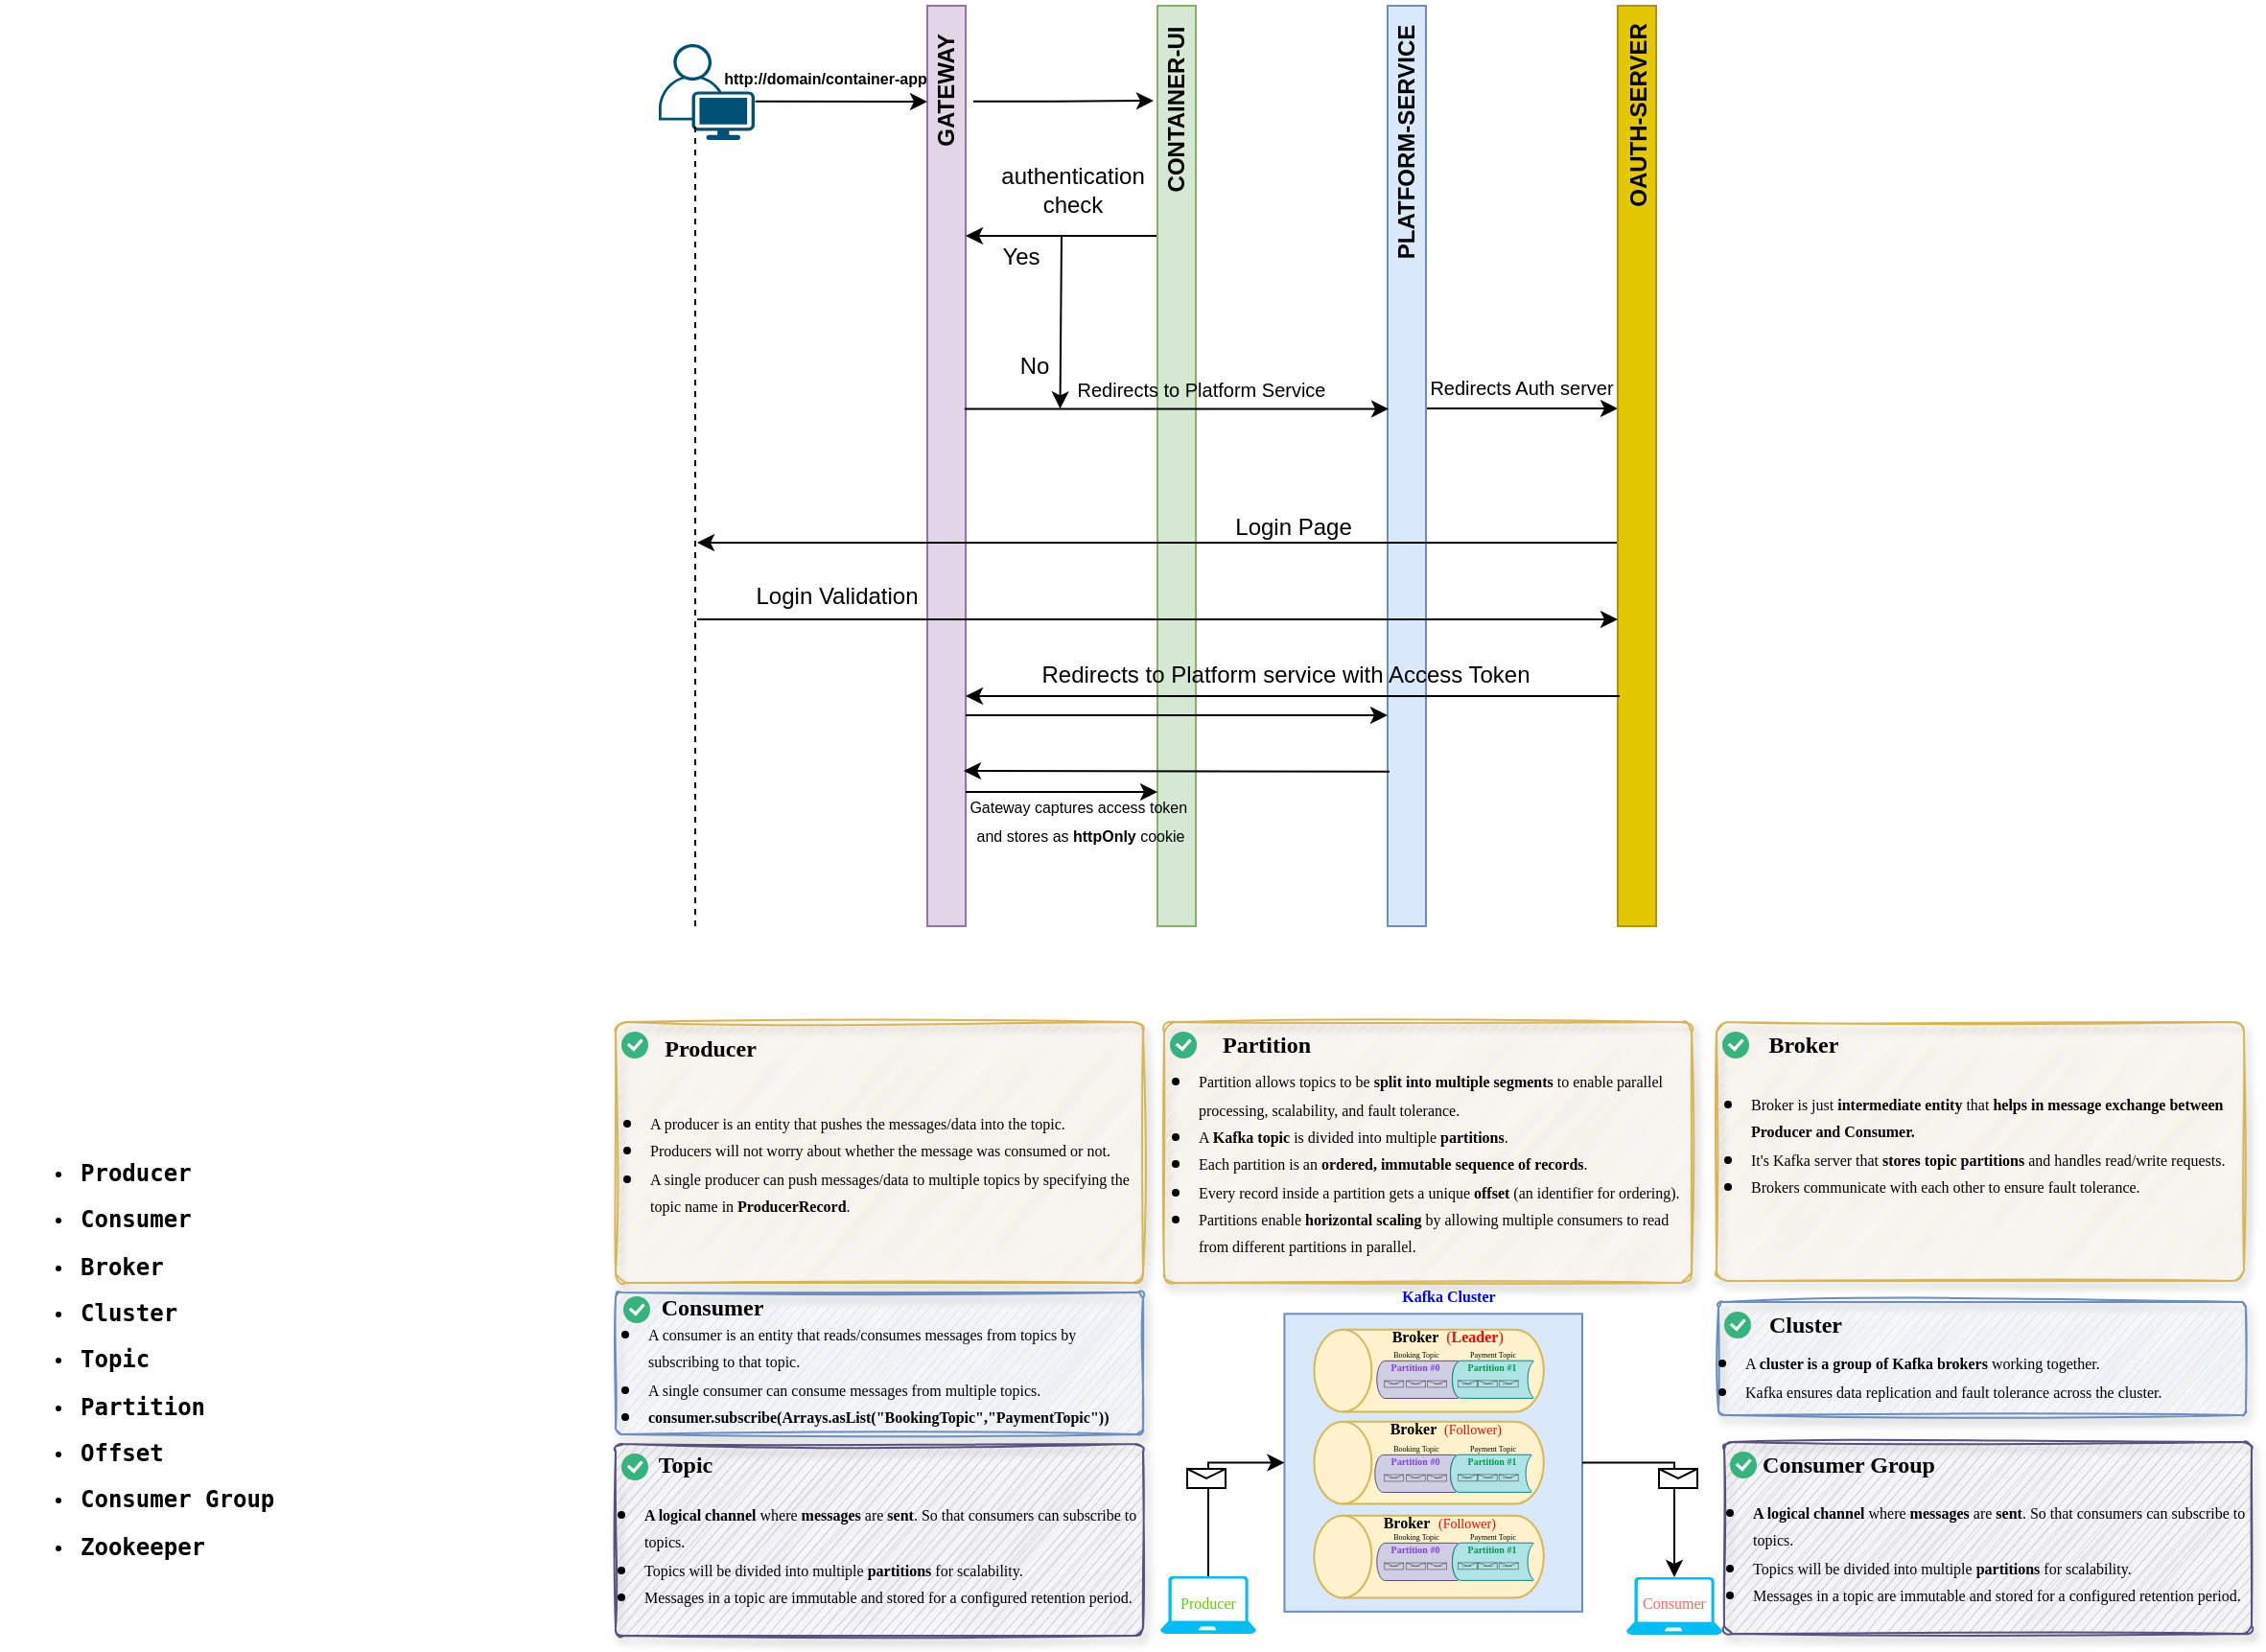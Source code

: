 <mxfile version="26.0.16">
  <diagram name="Page-1" id="dkbhbpahSpV_1VONTGZ5">
    <mxGraphModel dx="1910" dy="620" grid="1" gridSize="10" guides="1" tooltips="1" connect="1" arrows="1" fold="1" page="1" pageScale="1" pageWidth="850" pageHeight="1100" math="0" shadow="0">
      <root>
        <mxCell id="0" />
        <mxCell id="1" parent="0" />
        <mxCell id="pHoPj_1X2IQjKwYX7QEu-36" value="" style="whiteSpace=wrap;html=1;aspect=fixed;fillColor=#dae8fc;strokeColor=#6c8ebf;" vertex="1" parent="1">
          <mxGeometry x="339.71" y="752.15" width="155.29" height="155.29" as="geometry" />
        </mxCell>
        <mxCell id="pHoPj_1X2IQjKwYX7QEu-30" value="" style="shape=cylinder3;whiteSpace=wrap;html=1;boundedLbl=1;backgroundOutline=1;size=15;rotation=-90;fillColor=#fff2cc;strokeColor=#d6b656;" vertex="1" parent="1">
          <mxGeometry x="393.63" y="769.93" width="42.87" height="119.73" as="geometry" />
        </mxCell>
        <mxCell id="80rmoIpg4Wi10GQ2Rf75-2" value="" style="endArrow=classic;html=1;rounded=0;exitX=1.006;exitY=0.597;exitDx=0;exitDy=0;exitPerimeter=0;" parent="1" source="80rmoIpg4Wi10GQ2Rf75-14" edge="1">
          <mxGeometry width="50" height="50" relative="1" as="geometry">
            <mxPoint x="83.5" y="120" as="sourcePoint" />
            <mxPoint x="153.5" y="120" as="targetPoint" />
          </mxGeometry>
        </mxCell>
        <mxCell id="80rmoIpg4Wi10GQ2Rf75-7" style="edgeStyle=orthogonalEdgeStyle;rounded=0;orthogonalLoop=1;jettySize=auto;html=1;exitX=1.2;exitY=0.104;exitDx=0;exitDy=0;entryX=0.55;entryY=0.1;entryDx=0;entryDy=0;entryPerimeter=0;exitPerimeter=0;" parent="1" source="80rmoIpg4Wi10GQ2Rf75-3" target="80rmoIpg4Wi10GQ2Rf75-10" edge="1">
          <mxGeometry relative="1" as="geometry" />
        </mxCell>
        <mxCell id="80rmoIpg4Wi10GQ2Rf75-3" value="" style="rounded=0;whiteSpace=wrap;html=1;fillColor=#e1d5e7;strokeColor=#9673a6;" parent="1" vertex="1">
          <mxGeometry x="153.5" y="70" width="20" height="480" as="geometry" />
        </mxCell>
        <mxCell id="80rmoIpg4Wi10GQ2Rf75-12" style="edgeStyle=orthogonalEdgeStyle;rounded=0;orthogonalLoop=1;jettySize=auto;html=1;exitX=0;exitY=0.25;exitDx=0;exitDy=0;entryX=1;entryY=0.25;entryDx=0;entryDy=0;" parent="1" source="80rmoIpg4Wi10GQ2Rf75-5" target="80rmoIpg4Wi10GQ2Rf75-3" edge="1">
          <mxGeometry relative="1" as="geometry" />
        </mxCell>
        <mxCell id="80rmoIpg4Wi10GQ2Rf75-5" value="" style="rounded=0;whiteSpace=wrap;html=1;fillColor=#d5e8d4;strokeColor=#82b366;" parent="1" vertex="1">
          <mxGeometry x="273.5" y="70" width="20" height="480" as="geometry" />
        </mxCell>
        <mxCell id="80rmoIpg4Wi10GQ2Rf75-27" style="edgeStyle=orthogonalEdgeStyle;rounded=0;orthogonalLoop=1;jettySize=auto;html=1;" parent="1" edge="1">
          <mxGeometry relative="1" as="geometry">
            <mxPoint x="513.5" y="280" as="targetPoint" />
            <mxPoint x="413.5" y="280" as="sourcePoint" />
          </mxGeometry>
        </mxCell>
        <mxCell id="80rmoIpg4Wi10GQ2Rf75-6" value="" style="rounded=0;whiteSpace=wrap;html=1;fillColor=#dae8fc;strokeColor=#6c8ebf;" parent="1" vertex="1">
          <mxGeometry x="393.5" y="70" width="20" height="480" as="geometry" />
        </mxCell>
        <mxCell id="80rmoIpg4Wi10GQ2Rf75-9" value="&lt;b&gt;GATEWAY&lt;/b&gt;" style="text;html=1;align=center;verticalAlign=middle;resizable=0;points=[];autosize=1;strokeColor=none;fillColor=none;rotation=-90;" parent="1" vertex="1">
          <mxGeometry x="123.5" y="100" width="80" height="30" as="geometry" />
        </mxCell>
        <mxCell id="80rmoIpg4Wi10GQ2Rf75-10" value="&lt;b&gt;CONTAINER-UI&lt;/b&gt;" style="text;html=1;align=center;verticalAlign=middle;resizable=0;points=[];autosize=1;strokeColor=none;fillColor=none;rotation=-90;" parent="1" vertex="1">
          <mxGeometry x="228.5" y="110" width="110" height="30" as="geometry" />
        </mxCell>
        <mxCell id="80rmoIpg4Wi10GQ2Rf75-11" value="&lt;b&gt;PLATFORM-SERVICE&lt;/b&gt;" style="text;html=1;align=center;verticalAlign=middle;resizable=0;points=[];autosize=1;strokeColor=none;fillColor=none;rotation=-90;" parent="1" vertex="1">
          <mxGeometry x="328.5" y="127" width="150" height="30" as="geometry" />
        </mxCell>
        <mxCell id="80rmoIpg4Wi10GQ2Rf75-14" value="" style="points=[[0.35,0,0],[0.98,0.51,0],[1,0.71,0],[0.67,1,0],[0,0.795,0],[0,0.65,0]];verticalLabelPosition=bottom;sketch=0;html=1;verticalAlign=top;aspect=fixed;align=center;pointerEvents=1;shape=mxgraph.cisco19.user;fillColor=#005073;strokeColor=none;" parent="1" vertex="1">
          <mxGeometry x="13.5" y="90" width="50" height="50" as="geometry" />
        </mxCell>
        <mxCell id="80rmoIpg4Wi10GQ2Rf75-15" value="authentication&lt;div&gt;check&lt;/div&gt;" style="text;html=1;align=center;verticalAlign=middle;resizable=0;points=[];autosize=1;strokeColor=none;fillColor=none;" parent="1" vertex="1">
          <mxGeometry x="178.5" y="146" width="100" height="40" as="geometry" />
        </mxCell>
        <mxCell id="80rmoIpg4Wi10GQ2Rf75-16" value="" style="endArrow=classic;html=1;rounded=0;entryX=0.015;entryY=0.839;entryDx=0;entryDy=0;entryPerimeter=0;" parent="1" target="80rmoIpg4Wi10GQ2Rf75-25" edge="1">
          <mxGeometry width="50" height="50" relative="1" as="geometry">
            <mxPoint x="223.5" y="190" as="sourcePoint" />
            <mxPoint x="223.5" y="270" as="targetPoint" />
          </mxGeometry>
        </mxCell>
        <mxCell id="80rmoIpg4Wi10GQ2Rf75-17" value="Yes" style="text;html=1;align=center;verticalAlign=middle;resizable=0;points=[];autosize=1;strokeColor=none;fillColor=none;" parent="1" vertex="1">
          <mxGeometry x="181.5" y="186" width="40" height="30" as="geometry" />
        </mxCell>
        <mxCell id="80rmoIpg4Wi10GQ2Rf75-18" value="No" style="text;html=1;align=center;verticalAlign=middle;resizable=0;points=[];autosize=1;strokeColor=none;fillColor=none;" parent="1" vertex="1">
          <mxGeometry x="188.5" y="243" width="40" height="30" as="geometry" />
        </mxCell>
        <mxCell id="80rmoIpg4Wi10GQ2Rf75-31" style="edgeStyle=orthogonalEdgeStyle;rounded=0;orthogonalLoop=1;jettySize=auto;html=1;exitX=0;exitY=0.5;exitDx=0;exitDy=0;" parent="1" edge="1">
          <mxGeometry relative="1" as="geometry">
            <mxPoint x="33.5" y="350" as="targetPoint" />
            <mxPoint x="514.5" y="350" as="sourcePoint" />
          </mxGeometry>
        </mxCell>
        <mxCell id="80rmoIpg4Wi10GQ2Rf75-20" value="" style="rounded=0;whiteSpace=wrap;html=1;fillColor=#e3c800;fontColor=#000000;strokeColor=#B09500;" parent="1" vertex="1">
          <mxGeometry x="513.5" y="70" width="20" height="480" as="geometry" />
        </mxCell>
        <mxCell id="80rmoIpg4Wi10GQ2Rf75-22" value="Login Page" style="text;html=1;align=center;verticalAlign=middle;resizable=0;points=[];autosize=1;strokeColor=none;fillColor=none;" parent="1" vertex="1">
          <mxGeometry x="303.5" y="327" width="80" height="30" as="geometry" />
        </mxCell>
        <mxCell id="80rmoIpg4Wi10GQ2Rf75-24" value="" style="endArrow=classic;html=1;rounded=0;entryX=0.03;entryY=0.438;entryDx=0;entryDy=0;entryPerimeter=0;exitX=0.976;exitY=0.438;exitDx=0;exitDy=0;exitPerimeter=0;" parent="1" edge="1">
          <mxGeometry width="50" height="50" relative="1" as="geometry">
            <mxPoint x="172.96" y="280.24" as="sourcePoint" />
            <mxPoint x="394.04" y="280.24" as="targetPoint" />
          </mxGeometry>
        </mxCell>
        <mxCell id="80rmoIpg4Wi10GQ2Rf75-25" value="&lt;font style=&quot;font-size: 10px;&quot;&gt;Redirects to Platform Service&lt;/font&gt;" style="text;html=1;align=center;verticalAlign=middle;resizable=0;points=[];autosize=1;strokeColor=none;fillColor=none;" parent="1" vertex="1">
          <mxGeometry x="220.5" y="255" width="150" height="30" as="geometry" />
        </mxCell>
        <mxCell id="80rmoIpg4Wi10GQ2Rf75-28" value="&lt;b&gt;OAUTH-SERVER&lt;/b&gt;" style="text;html=1;align=center;verticalAlign=middle;resizable=0;points=[];autosize=1;strokeColor=none;fillColor=none;rotation=-90;" parent="1" vertex="1">
          <mxGeometry x="464.5" y="113" width="120" height="30" as="geometry" />
        </mxCell>
        <mxCell id="80rmoIpg4Wi10GQ2Rf75-29" value="&lt;font style=&quot;font-size: 10px;&quot;&gt;Redirects Auth server&lt;/font&gt;" style="text;html=1;align=center;verticalAlign=middle;resizable=0;points=[];autosize=1;strokeColor=none;fillColor=none;" parent="1" vertex="1">
          <mxGeometry x="402.5" y="254" width="120" height="30" as="geometry" />
        </mxCell>
        <mxCell id="80rmoIpg4Wi10GQ2Rf75-33" value="" style="endArrow=none;dashed=1;html=1;rounded=0;" parent="1" edge="1">
          <mxGeometry width="50" height="50" relative="1" as="geometry">
            <mxPoint x="32.5" y="550" as="sourcePoint" />
            <mxPoint x="32.5" y="130" as="targetPoint" />
          </mxGeometry>
        </mxCell>
        <mxCell id="80rmoIpg4Wi10GQ2Rf75-34" value="" style="endArrow=classic;html=1;rounded=0;" parent="1" edge="1">
          <mxGeometry width="50" height="50" relative="1" as="geometry">
            <mxPoint x="33.5" y="390" as="sourcePoint" />
            <mxPoint x="513.5" y="390" as="targetPoint" />
          </mxGeometry>
        </mxCell>
        <mxCell id="80rmoIpg4Wi10GQ2Rf75-35" value="Login Validation" style="text;html=1;align=center;verticalAlign=middle;resizable=0;points=[];autosize=1;strokeColor=none;fillColor=none;" parent="1" vertex="1">
          <mxGeometry x="50.5" y="363" width="110" height="30" as="geometry" />
        </mxCell>
        <mxCell id="80rmoIpg4Wi10GQ2Rf75-36" value="" style="endArrow=classic;html=1;rounded=0;entryX=1;entryY=0.75;entryDx=0;entryDy=0;" parent="1" target="80rmoIpg4Wi10GQ2Rf75-3" edge="1">
          <mxGeometry width="50" height="50" relative="1" as="geometry">
            <mxPoint x="514.5" y="430" as="sourcePoint" />
            <mxPoint x="564.5" y="380" as="targetPoint" />
          </mxGeometry>
        </mxCell>
        <mxCell id="80rmoIpg4Wi10GQ2Rf75-37" value="Redirects to Platform service with Access Token" style="text;html=1;align=center;verticalAlign=middle;resizable=0;points=[];autosize=1;strokeColor=none;fillColor=none;" parent="1" vertex="1">
          <mxGeometry x="199.5" y="404" width="280" height="30" as="geometry" />
        </mxCell>
        <mxCell id="80rmoIpg4Wi10GQ2Rf75-40" value="" style="endArrow=classic;html=1;rounded=0;" parent="1" edge="1">
          <mxGeometry width="50" height="50" relative="1" as="geometry">
            <mxPoint x="173.5" y="440" as="sourcePoint" />
            <mxPoint x="393.5" y="440" as="targetPoint" />
          </mxGeometry>
        </mxCell>
        <mxCell id="80rmoIpg4Wi10GQ2Rf75-42" value="" style="endArrow=classic;html=1;rounded=0;entryX=1;entryY=0.75;entryDx=0;entryDy=0;exitX=0.05;exitY=0.832;exitDx=0;exitDy=0;exitPerimeter=0;" parent="1" source="80rmoIpg4Wi10GQ2Rf75-6" edge="1">
          <mxGeometry width="50" height="50" relative="1" as="geometry">
            <mxPoint x="513.5" y="469" as="sourcePoint" />
            <mxPoint x="172.5" y="469" as="targetPoint" />
          </mxGeometry>
        </mxCell>
        <mxCell id="80rmoIpg4Wi10GQ2Rf75-43" value="" style="endArrow=classic;html=1;rounded=0;" parent="1" edge="1">
          <mxGeometry width="50" height="50" relative="1" as="geometry">
            <mxPoint x="173.5" y="480" as="sourcePoint" />
            <mxPoint x="273.5" y="480" as="targetPoint" />
          </mxGeometry>
        </mxCell>
        <mxCell id="80rmoIpg4Wi10GQ2Rf75-44" value="&lt;font style=&quot;font-size: 8px;&quot;&gt;&lt;b&gt;http://domain/container-app&lt;/b&gt;&lt;/font&gt;" style="text;html=1;align=center;verticalAlign=middle;resizable=0;points=[];autosize=1;strokeColor=none;fillColor=none;" parent="1" vertex="1">
          <mxGeometry x="34.5" y="92" width="130" height="30" as="geometry" />
        </mxCell>
        <mxCell id="80rmoIpg4Wi10GQ2Rf75-45" value="&lt;font style=&quot;font-size: 8px;&quot;&gt;Gateway captures access token&amp;nbsp;&lt;/font&gt;&lt;div&gt;&lt;font style=&quot;font-size: 8px;&quot;&gt;and stores as &lt;b&gt;httpOnly &lt;/b&gt;cookie&lt;/font&gt;&lt;/div&gt;" style="text;html=1;align=center;verticalAlign=middle;resizable=0;points=[];autosize=1;strokeColor=none;fillColor=none;" parent="1" vertex="1">
          <mxGeometry x="162.5" y="474" width="140" height="40" as="geometry" />
        </mxCell>
        <mxCell id="pHoPj_1X2IQjKwYX7QEu-1" value="&lt;h5&gt;&lt;p&gt;&lt;/p&gt;&lt;pre&gt;&lt;p&gt;&lt;/p&gt;&lt;p&gt;&lt;/p&gt;&lt;p&gt;&lt;/p&gt;&lt;ul&gt;&lt;li&gt;&lt;font style=&quot;font-size: 12px;&quot;&gt;Producer&lt;/font&gt;&lt;/li&gt;&lt;/ul&gt;&lt;ul&gt;&lt;li&gt;&lt;font style=&quot;font-size: 12px;&quot;&gt;Consumer&lt;/font&gt;&lt;/li&gt;&lt;/ul&gt;&lt;ul&gt;&lt;li&gt;&lt;font style=&quot;font-size: 12px;&quot;&gt;Broker&lt;/font&gt;&lt;/li&gt;&lt;/ul&gt;&lt;ul&gt;&lt;li&gt;&lt;font style=&quot;font-size: 12px;&quot;&gt;Cluster&lt;/font&gt;&lt;/li&gt;&lt;/ul&gt;&lt;ul&gt;&lt;li&gt;&lt;font style=&quot;font-size: 12px;&quot;&gt;Topic&lt;/font&gt;&lt;/li&gt;&lt;/ul&gt;&lt;ul&gt;&lt;li&gt;&lt;font style=&quot;font-size: 12px;&quot;&gt;Partition&lt;/font&gt;&lt;/li&gt;&lt;/ul&gt;&lt;ul&gt;&lt;li&gt;&lt;font style=&quot;font-size: 12px;&quot;&gt;Offset&lt;/font&gt;&lt;/li&gt;&lt;/ul&gt;&lt;ul&gt;&lt;li&gt;&lt;font style=&quot;font-size: 12px;&quot;&gt;Consumer Group&lt;/font&gt;&lt;/li&gt;&lt;/ul&gt;&lt;ul&gt;&lt;li&gt;&lt;font style=&quot;font-size: 12px;&quot;&gt;Zookeeper&lt;/font&gt;&lt;/li&gt;&lt;/ul&gt;&lt;p&gt;&lt;/p&gt;&lt;p&gt;&lt;/p&gt;&lt;p&gt;&lt;/p&gt;&lt;/pre&gt;&lt;p&gt;&lt;/p&gt;&lt;/h5&gt;" style="text;html=1;align=left;verticalAlign=middle;whiteSpace=wrap;rounded=0;" vertex="1" parent="1">
          <mxGeometry x="-330" y="740.5" width="229" height="70" as="geometry" />
        </mxCell>
        <mxCell id="pHoPj_1X2IQjKwYX7QEu-265" style="edgeStyle=orthogonalEdgeStyle;rounded=0;orthogonalLoop=1;jettySize=auto;html=1;exitX=0.5;exitY=0;exitDx=0;exitDy=0;exitPerimeter=0;entryX=0;entryY=0.5;entryDx=0;entryDy=0;" edge="1" parent="1" source="pHoPj_1X2IQjKwYX7QEu-4" target="pHoPj_1X2IQjKwYX7QEu-36">
          <mxGeometry relative="1" as="geometry" />
        </mxCell>
        <mxCell id="pHoPj_1X2IQjKwYX7QEu-4" value="" style="verticalLabelPosition=bottom;html=1;verticalAlign=top;align=center;strokeColor=none;fillColor=#00BEF2;shape=mxgraph.azure.laptop;pointerEvents=1;" vertex="1" parent="1">
          <mxGeometry x="275" y="889" width="50" height="30" as="geometry" />
        </mxCell>
        <mxCell id="pHoPj_1X2IQjKwYX7QEu-5" value="" style="verticalLabelPosition=bottom;html=1;verticalAlign=top;align=center;strokeColor=none;fillColor=#00BEF2;shape=mxgraph.azure.laptop;pointerEvents=1;" vertex="1" parent="1">
          <mxGeometry x="518" y="889.5" width="50" height="30" as="geometry" />
        </mxCell>
        <mxCell id="pHoPj_1X2IQjKwYX7QEu-7" style="edgeStyle=orthogonalEdgeStyle;rounded=0;orthogonalLoop=1;jettySize=auto;html=1;entryX=0.5;entryY=0;entryDx=0;entryDy=0;entryPerimeter=0;exitX=1;exitY=0.5;exitDx=0;exitDy=0;" edge="1" parent="1" source="pHoPj_1X2IQjKwYX7QEu-36" target="pHoPj_1X2IQjKwYX7QEu-5">
          <mxGeometry relative="1" as="geometry">
            <mxPoint x="510" y="831" as="sourcePoint" />
          </mxGeometry>
        </mxCell>
        <mxCell id="pHoPj_1X2IQjKwYX7QEu-11" value="" style="shape=message;html=1;html=1;outlineConnect=0;labelPosition=center;verticalLabelPosition=bottom;align=center;verticalAlign=top;" vertex="1" parent="1">
          <mxGeometry x="289" y="833" width="20" height="10" as="geometry" />
        </mxCell>
        <mxCell id="pHoPj_1X2IQjKwYX7QEu-14" value="" style="shape=message;html=1;html=1;outlineConnect=0;labelPosition=center;verticalLabelPosition=bottom;align=center;verticalAlign=top;" vertex="1" parent="1">
          <mxGeometry x="535" y="833" width="20" height="10" as="geometry" />
        </mxCell>
        <mxCell id="pHoPj_1X2IQjKwYX7QEu-15" value="&lt;font style=&quot;color: rgb(0, 0, 255);&quot; face=&quot;Lucida Console&quot;&gt;&lt;b style=&quot;&quot;&gt;Kafka Cluster&lt;/b&gt;&lt;/font&gt;" style="text;html=1;align=center;verticalAlign=middle;whiteSpace=wrap;rounded=0;fontSize=8;" vertex="1" parent="1">
          <mxGeometry x="381" y="727.93" width="89" height="30" as="geometry" />
        </mxCell>
        <mxCell id="pHoPj_1X2IQjKwYX7QEu-16" value="&lt;font face=&quot;Lucida Console&quot; style=&quot;font-size: 8px; color: rgb(102, 204, 0);&quot;&gt;Producer&lt;/font&gt;" style="text;html=1;align=center;verticalAlign=middle;whiteSpace=wrap;rounded=0;fontColor=#0000CC;" vertex="1" parent="1">
          <mxGeometry x="280" y="892" width="40" height="20" as="geometry" />
        </mxCell>
        <mxCell id="pHoPj_1X2IQjKwYX7QEu-17" value="&lt;font face=&quot;Lucida Console&quot; style=&quot;font-size: 8px; color: rgb(255, 102, 102);&quot;&gt;Consumer&lt;/font&gt;" style="text;html=1;align=center;verticalAlign=middle;whiteSpace=wrap;rounded=0;fontColor=#0000CC;" vertex="1" parent="1">
          <mxGeometry x="523" y="891.5" width="40" height="20" as="geometry" />
        </mxCell>
        <mxCell id="pHoPj_1X2IQjKwYX7QEu-18" value="" style="rounded=1;fillColor=#fff2cc;strokeColor=#d6b656;shadow=1;html=1;arcSize=4;sketch=1;hachureGap=4;pointerEvents=0;fontFamily=Architects Daughter;fontSource=https%3A%2F%2Ffonts.googleapis.com%2Fcss%3Ffamily%3DArchitects%2BDaughter;fontSize=20;align=left;" vertex="1" parent="1">
          <mxGeometry x="565" y="600" width="275" height="135" as="geometry" />
        </mxCell>
        <mxCell id="pHoPj_1X2IQjKwYX7QEu-19" value="" style="html=1;shadow=0;dashed=0;shape=mxgraph.atlassian.checkbox;fillColor=#36B37E;strokeColor=none;html=1;fontSize=14;fontStyle=0;labelPosition=right;align=left;spacingLeft=20;sketch=0;hachureGap=4;pointerEvents=0;fontFamily=Architects Daughter;fontSource=https%3A%2F%2Ffonts.googleapis.com%2Fcss%3Ffamily%3DArchitects%2BDaughter;" vertex="1" parent="pHoPj_1X2IQjKwYX7QEu-18">
          <mxGeometry width="14" height="14" relative="1" as="geometry">
            <mxPoint x="3" y="5" as="offset" />
          </mxGeometry>
        </mxCell>
        <mxCell id="pHoPj_1X2IQjKwYX7QEu-24" value="&lt;font face=&quot;Lucida Console&quot;&gt;&lt;b&gt;Broker&lt;/b&gt;&lt;/font&gt;" style="text;html=1;align=center;verticalAlign=middle;whiteSpace=wrap;rounded=0;" vertex="1" parent="pHoPj_1X2IQjKwYX7QEu-18">
          <mxGeometry x="24.364" y="4.9" width="43.078" height="14.875" as="geometry" />
        </mxCell>
        <mxCell id="pHoPj_1X2IQjKwYX7QEu-25" value="&lt;ul&gt;&lt;li&gt;&lt;font face=&quot;Comic Sans MS&quot; style=&quot;font-size: 8px;&quot;&gt;Broker is just &lt;b&gt;intermediate entity&lt;/b&gt; that &lt;b&gt;helps in message exchange between Producer and Consumer.&lt;/b&gt;&lt;/font&gt;&lt;/li&gt;&lt;li&gt;&lt;font face=&quot;Comic Sans MS&quot; style=&quot;font-size: 8px;&quot;&gt;It&#39;s Kafka server that&lt;b&gt; &lt;/b&gt;&lt;strong style=&quot;font-weight: bold;&quot; data-end=&quot;2049&quot; data-start=&quot;2022&quot;&gt;stores topic partitions&lt;/strong&gt; and handles read/write requests.&lt;/font&gt;&lt;/li&gt;&lt;li&gt;&lt;font face=&quot;Comic Sans MS&quot; style=&quot;font-size: 8px;&quot;&gt;Brokers communicate with each other to ensure fault tolerance.&lt;/font&gt;&lt;/li&gt;&lt;/ul&gt;" style="text;html=1;align=left;verticalAlign=middle;whiteSpace=wrap;rounded=0;" vertex="1" parent="pHoPj_1X2IQjKwYX7QEu-18">
          <mxGeometry x="-24.5" y="9.675" width="296.5" height="107.325" as="geometry" />
        </mxCell>
        <mxCell id="pHoPj_1X2IQjKwYX7QEu-31" value="&lt;b&gt;&lt;font style=&quot;font-size: 8px;&quot; face=&quot;Lucida Console&quot;&gt;Broker&lt;/font&gt;&lt;/b&gt;" style="text;html=1;align=center;verticalAlign=middle;whiteSpace=wrap;rounded=0;" vertex="1" parent="1">
          <mxGeometry x="382.35" y="803" width="50" height="15" as="geometry" />
        </mxCell>
        <mxCell id="pHoPj_1X2IQjKwYX7QEu-32" value="" style="shape=cylinder3;whiteSpace=wrap;html=1;boundedLbl=1;backgroundOutline=1;size=15;rotation=-90;fillColor=#fff2cc;strokeColor=#d6b656;" vertex="1" parent="1">
          <mxGeometry x="393.63" y="721.93" width="42.87" height="119.73" as="geometry" />
        </mxCell>
        <mxCell id="pHoPj_1X2IQjKwYX7QEu-33" value="&lt;b&gt;&lt;font style=&quot;font-size: 8px;&quot; face=&quot;Lucida Console&quot;&gt;Broker&lt;/font&gt;&lt;/b&gt;" style="text;html=1;align=center;verticalAlign=middle;whiteSpace=wrap;rounded=0;" vertex="1" parent="1">
          <mxGeometry x="393" y="755.43" width="30" height="15" as="geometry" />
        </mxCell>
        <mxCell id="pHoPj_1X2IQjKwYX7QEu-34" value="" style="shape=cylinder3;whiteSpace=wrap;html=1;boundedLbl=1;backgroundOutline=1;size=15;rotation=-90;fillColor=#fff2cc;strokeColor=#d6b656;" vertex="1" parent="1">
          <mxGeometry x="393.63" y="818.93" width="42.87" height="119.73" as="geometry" />
        </mxCell>
        <mxCell id="pHoPj_1X2IQjKwYX7QEu-35" value="&lt;b&gt;&lt;font style=&quot;font-size: 8px;&quot; face=&quot;Lucida Console&quot;&gt;Broker&lt;/font&gt;&lt;/b&gt;" style="text;html=1;align=center;verticalAlign=middle;whiteSpace=wrap;rounded=0;" vertex="1" parent="1">
          <mxGeometry x="380" y="853" width="47" height="14" as="geometry" />
        </mxCell>
        <mxCell id="pHoPj_1X2IQjKwYX7QEu-37" value="" style="rounded=1;fillColor=#dae8fc;strokeColor=#6c8ebf;shadow=1;html=1;arcSize=4;sketch=1;hachureGap=4;pointerEvents=0;fontFamily=Architects Daughter;fontSource=https%3A%2F%2Ffonts.googleapis.com%2Fcss%3Ffamily%3DArchitects%2BDaughter;fontSize=20;align=left;" vertex="1" parent="1">
          <mxGeometry x="566" y="746" width="275" height="59" as="geometry" />
        </mxCell>
        <mxCell id="pHoPj_1X2IQjKwYX7QEu-38" value="" style="html=1;shadow=0;dashed=0;shape=mxgraph.atlassian.checkbox;fillColor=#36B37E;strokeColor=none;html=1;fontSize=14;fontStyle=0;labelPosition=right;align=left;spacingLeft=20;sketch=0;hachureGap=4;pointerEvents=0;fontFamily=Architects Daughter;fontSource=https%3A%2F%2Ffonts.googleapis.com%2Fcss%3Ffamily%3DArchitects%2BDaughter;" vertex="1" parent="pHoPj_1X2IQjKwYX7QEu-37">
          <mxGeometry width="14" height="14" relative="1" as="geometry">
            <mxPoint x="3" y="5" as="offset" />
          </mxGeometry>
        </mxCell>
        <mxCell id="pHoPj_1X2IQjKwYX7QEu-39" value="&lt;font face=&quot;Lucida Console&quot;&gt;&lt;b&gt;Cluster&lt;/b&gt;&lt;/font&gt;" style="text;html=1;align=center;verticalAlign=middle;whiteSpace=wrap;rounded=0;" vertex="1" parent="pHoPj_1X2IQjKwYX7QEu-37">
          <mxGeometry x="27.292" y="9.117" width="36.506" height="6.556" as="geometry" />
        </mxCell>
        <mxCell id="pHoPj_1X2IQjKwYX7QEu-40" value="&lt;ul&gt;&lt;li&gt;&lt;span style=&quot;font-size: 8px; font-family: &amp;quot;Comic Sans MS&amp;quot;; background-color: transparent; color: light-dark(rgb(0, 0, 0), rgb(255, 255, 255));&quot;&gt;A &lt;b&gt;cluster is a group of Kafka brokers&lt;/b&gt; working together.&lt;/span&gt;&lt;/li&gt;&lt;li&gt;&lt;span style=&quot;font-size: 8px; font-family: &amp;quot;Comic Sans MS&amp;quot;; background-color: transparent; color: light-dark(rgb(0, 0, 0), rgb(255, 255, 255));&quot;&gt;Kafka ensures data replication and fault tolerance across the cluster.&lt;/span&gt;&lt;/li&gt;&lt;/ul&gt;" style="text;html=1;align=left;verticalAlign=middle;whiteSpace=wrap;rounded=0;" vertex="1" parent="pHoPj_1X2IQjKwYX7QEu-37">
          <mxGeometry x="-27.966" y="25.286" width="302.966" height="25.286" as="geometry" />
        </mxCell>
        <mxCell id="pHoPj_1X2IQjKwYX7QEu-45" value="&lt;font style=&quot;color: light-dark(rgb(249, 6, 6), rgb(237, 237, 237)); font-size: 7px;&quot; face=&quot;Comic Sans MS&quot;&gt;(Follower)&lt;/font&gt;" style="text;html=1;align=center;verticalAlign=middle;whiteSpace=wrap;rounded=0;" vertex="1" parent="1">
          <mxGeometry x="413" y="806" width="50" height="10" as="geometry" />
        </mxCell>
        <mxCell id="pHoPj_1X2IQjKwYX7QEu-46" value="&lt;font style=&quot;color: light-dark(rgb(249, 6, 6), rgb(237, 237, 237)); font-size: 7px;&quot; face=&quot;Comic Sans MS&quot;&gt;(Follower)&lt;/font&gt;" style="text;html=1;align=center;verticalAlign=middle;whiteSpace=wrap;rounded=0;" vertex="1" parent="1">
          <mxGeometry x="410" y="855" width="50" height="10" as="geometry" />
        </mxCell>
        <mxCell id="pHoPj_1X2IQjKwYX7QEu-47" value="&lt;font style=&quot;font-size: 8px; color: light-dark(rgb(249, 6, 6), rgb(237, 237, 237));&quot; face=&quot;Comic Sans MS&quot;&gt;(&lt;b&gt;Leader&lt;/b&gt;)&lt;/font&gt;" style="text;html=1;align=center;verticalAlign=middle;whiteSpace=wrap;rounded=0;" vertex="1" parent="1">
          <mxGeometry x="414" y="757.93" width="50" height="10" as="geometry" />
        </mxCell>
        <mxCell id="pHoPj_1X2IQjKwYX7QEu-56" value="" style="strokeWidth=0.5;html=1;shape=mxgraph.flowchart.stored_data;whiteSpace=wrap;fillColor=#d0cee2;strokeColor=#56517e;" vertex="1" parent="1">
          <mxGeometry x="387.65" y="776.43" width="42.35" height="19.57" as="geometry" />
        </mxCell>
        <mxCell id="pHoPj_1X2IQjKwYX7QEu-60" value="&lt;font style=&quot;line-height: 0%; font-size: 4px; color: light-dark(rgb(0, 0, 0), rgb(50, 50, 0));&quot; face=&quot;Comic Sans MS&quot;&gt;Booking Topic&lt;/font&gt;" style="text;html=1;align=center;verticalAlign=middle;whiteSpace=wrap;rounded=0;imageAspect=1;fillColor=none;" vertex="1" parent="1">
          <mxGeometry x="390" y="765.36" width="37" height="11" as="geometry" />
        </mxCell>
        <mxCell id="pHoPj_1X2IQjKwYX7QEu-62" value="" style="rounded=1;fillColor=#d0cee2;strokeColor=#56517e;shadow=1;html=1;arcSize=4;sketch=1;hachureGap=4;pointerEvents=0;fontFamily=Architects Daughter;fontSource=https%3A%2F%2Ffonts.googleapis.com%2Fcss%3Ffamily%3DArchitects%2BDaughter;fontSize=20;align=left;" vertex="1" parent="1">
          <mxGeometry x="569" y="819" width="275" height="100" as="geometry" />
        </mxCell>
        <mxCell id="pHoPj_1X2IQjKwYX7QEu-63" value="" style="html=1;shadow=0;dashed=0;shape=mxgraph.atlassian.checkbox;fillColor=#36B37E;strokeColor=none;html=1;fontSize=14;fontStyle=0;labelPosition=right;align=left;spacingLeft=20;sketch=0;hachureGap=4;pointerEvents=0;fontFamily=Architects Daughter;fontSource=https%3A%2F%2Ffonts.googleapis.com%2Fcss%3Ffamily%3DArchitects%2BDaughter;" vertex="1" parent="pHoPj_1X2IQjKwYX7QEu-62">
          <mxGeometry width="14" height="14" relative="1" as="geometry">
            <mxPoint x="3" y="5" as="offset" />
          </mxGeometry>
        </mxCell>
        <mxCell id="pHoPj_1X2IQjKwYX7QEu-64" value="&lt;b style=&quot;&quot;&gt;&lt;font face=&quot;Comic Sans MS&quot;&gt;Consumer Group&lt;/font&gt;&lt;/b&gt;" style="text;html=1;align=center;verticalAlign=middle;whiteSpace=wrap;rounded=0;" vertex="1" parent="pHoPj_1X2IQjKwYX7QEu-62">
          <mxGeometry x="9.29" y="6.68" width="111.71" height="10.56" as="geometry" />
        </mxCell>
        <mxCell id="pHoPj_1X2IQjKwYX7QEu-65" value="&lt;ul&gt;&lt;li&gt;&lt;span style=&quot;background-color: transparent; color: light-dark(rgb(0, 0, 0), rgb(255, 255, 255)); font-family: &amp;quot;Comic Sans MS&amp;quot;; font-size: 8px;&quot;&gt;&lt;b&gt;A logical channel&lt;/b&gt; where &lt;b&gt;messages &lt;/b&gt;are &lt;b&gt;sent&lt;/b&gt;. So that consumers can subscribe to topics.&amp;nbsp;&lt;/span&gt;&lt;/li&gt;&lt;li data-end=&quot;1143&quot; data-start=&quot;1075&quot;&gt;&lt;font style=&quot;font-size: 8px;&quot; face=&quot;Comic Sans MS&quot;&gt;Topics will be divided into multiple &lt;strong data-end=&quot;1124&quot; data-start=&quot;1110&quot;&gt;partitions&lt;/strong&gt; for scalability.&lt;/font&gt;&lt;/li&gt;&lt;li&gt;&lt;font style=&quot;font-size: 8px;&quot; face=&quot;Comic Sans MS&quot;&gt;Messages in a topic are immutable and stored for a configured retention period.&lt;/font&gt;&lt;/li&gt;&lt;/ul&gt;" style="text;html=1;align=left;verticalAlign=middle;whiteSpace=wrap;rounded=0;" vertex="1" parent="pHoPj_1X2IQjKwYX7QEu-62">
          <mxGeometry x="-26.97" y="17" width="302.97" height="80" as="geometry" />
        </mxCell>
        <mxCell id="pHoPj_1X2IQjKwYX7QEu-81" value="" style="strokeWidth=0.5;html=1;shape=mxgraph.flowchart.stored_data;whiteSpace=wrap;fillColor=#b0e3e6;strokeColor=#0e8088;" vertex="1" parent="1">
          <mxGeometry x="427" y="776.36" width="42.35" height="19.57" as="geometry" />
        </mxCell>
        <mxCell id="pHoPj_1X2IQjKwYX7QEu-162" value="&lt;span style=&quot;font-family: &amp;quot;Comic Sans MS&amp;quot;; font-size: 1px;&quot;&gt;&lt;font style=&quot;color: rgb(0, 0, 0);&quot;&gt;BoookId#2&lt;/font&gt;&lt;/span&gt;" style="text;html=1;align=center;verticalAlign=middle;whiteSpace=wrap;rounded=0;" vertex="1" parent="1">
          <mxGeometry x="400.75" y="781" width="14.37" height="7" as="geometry" />
        </mxCell>
        <mxCell id="pHoPj_1X2IQjKwYX7QEu-164" value="&lt;font style=&quot;color: rgb(0, 0, 0);&quot; face=&quot;Comic Sans MS&quot;&gt;&lt;span style=&quot;font-size: 1px;&quot;&gt;BookId#3&lt;/span&gt;&lt;/font&gt;" style="text;html=1;align=center;verticalAlign=middle;whiteSpace=wrap;rounded=0;" vertex="1" parent="1">
          <mxGeometry x="413" y="781" width="14.37" height="7" as="geometry" />
        </mxCell>
        <mxCell id="pHoPj_1X2IQjKwYX7QEu-189" value="&lt;font style=&quot;line-height: 0%; font-size: 4px; color: rgb(0, 0, 0);&quot; face=&quot;Comic Sans MS&quot;&gt;Payment Topic&lt;/font&gt;" style="text;html=1;align=center;verticalAlign=middle;whiteSpace=wrap;rounded=0;imageAspect=1;fillColor=none;" vertex="1" parent="1">
          <mxGeometry x="429.67" y="765.36" width="37" height="11" as="geometry" />
        </mxCell>
        <mxCell id="pHoPj_1X2IQjKwYX7QEu-192" value="" style="shape=message;html=1;html=1;outlineConnect=0;labelPosition=center;verticalLabelPosition=bottom;align=center;verticalAlign=top;strokeWidth=0.2;fillColor=none;" vertex="1" parent="1">
          <mxGeometry x="391.57" y="786.78" width="10" height="3.44" as="geometry" />
        </mxCell>
        <mxCell id="pHoPj_1X2IQjKwYX7QEu-74" value="&lt;font style=&quot;color: rgb(0, 0, 0);&quot; face=&quot;Comic Sans MS&quot;&gt;&lt;span style=&quot;font-size: 1px;&quot;&gt;BoookId#1&lt;/span&gt;&lt;/font&gt;" style="text;html=1;align=center;verticalAlign=middle;whiteSpace=wrap;rounded=0;" vertex="1" parent="1">
          <mxGeometry x="390.38" y="781" width="14.37" height="7" as="geometry" />
        </mxCell>
        <mxCell id="pHoPj_1X2IQjKwYX7QEu-193" value="" style="shape=message;html=1;html=1;outlineConnect=0;labelPosition=center;verticalLabelPosition=bottom;align=center;verticalAlign=top;strokeWidth=0.2;fillColor=none;" vertex="1" parent="1">
          <mxGeometry x="403" y="786.78" width="10" height="3.44" as="geometry" />
        </mxCell>
        <mxCell id="pHoPj_1X2IQjKwYX7QEu-194" value="" style="shape=message;html=1;html=1;outlineConnect=0;labelPosition=center;verticalLabelPosition=bottom;align=center;verticalAlign=top;strokeWidth=0.2;fillColor=none;" vertex="1" parent="1">
          <mxGeometry x="414" y="786.78" width="10" height="3.44" as="geometry" />
        </mxCell>
        <mxCell id="pHoPj_1X2IQjKwYX7QEu-195" value="&lt;font style=&quot;color: rgb(0, 0, 0);&quot; face=&quot;Comic Sans MS&quot;&gt;&lt;span style=&quot;font-size: 1px;&quot;&gt;PaymentId#1&lt;/span&gt;&lt;/font&gt;" style="text;html=1;align=center;verticalAlign=middle;whiteSpace=wrap;rounded=0;" vertex="1" parent="1">
          <mxGeometry x="427.79" y="781.89" width="14.37" height="7" as="geometry" />
        </mxCell>
        <mxCell id="pHoPj_1X2IQjKwYX7QEu-196" value="" style="shape=message;html=1;html=1;outlineConnect=0;labelPosition=center;verticalLabelPosition=bottom;align=center;verticalAlign=top;strokeWidth=0.2;fillColor=none;" vertex="1" parent="1">
          <mxGeometry x="429.98" y="786.67" width="10" height="3.44" as="geometry" />
        </mxCell>
        <mxCell id="pHoPj_1X2IQjKwYX7QEu-197" value="" style="shape=message;html=1;html=1;outlineConnect=0;labelPosition=center;verticalLabelPosition=bottom;align=center;verticalAlign=top;strokeWidth=0.2;fillColor=none;" vertex="1" parent="1">
          <mxGeometry x="440.41" y="786.67" width="10" height="3.44" as="geometry" />
        </mxCell>
        <mxCell id="pHoPj_1X2IQjKwYX7QEu-198" value="&lt;span style=&quot;font-family: &amp;quot;Comic Sans MS&amp;quot;; font-size: 1px;&quot;&gt;&lt;font style=&quot;color: rgb(0, 0, 0);&quot;&gt;PaymentId#2&lt;/font&gt;&lt;/span&gt;" style="text;html=1;align=center;verticalAlign=middle;whiteSpace=wrap;rounded=0;" vertex="1" parent="1">
          <mxGeometry x="439.16" y="781.89" width="14.37" height="7" as="geometry" />
        </mxCell>
        <mxCell id="pHoPj_1X2IQjKwYX7QEu-199" value="" style="shape=message;html=1;html=1;outlineConnect=0;labelPosition=center;verticalLabelPosition=bottom;align=center;verticalAlign=top;strokeWidth=0.2;fillColor=none;" vertex="1" parent="1">
          <mxGeometry x="451.41" y="786.67" width="10" height="3.44" as="geometry" />
        </mxCell>
        <mxCell id="pHoPj_1X2IQjKwYX7QEu-200" value="&lt;font style=&quot;color: rgb(0, 0, 0);&quot; face=&quot;Comic Sans MS&quot;&gt;&lt;span style=&quot;font-size: 1px;&quot;&gt;PaymentId#3&lt;/span&gt;&lt;/font&gt;" style="text;html=1;align=center;verticalAlign=middle;whiteSpace=wrap;rounded=0;" vertex="1" parent="1">
          <mxGeometry x="449.41" y="781.89" width="14.37" height="7" as="geometry" />
        </mxCell>
        <mxCell id="pHoPj_1X2IQjKwYX7QEu-201" value="&lt;font style=&quot;font-size: 5px; color: light-dark(rgb(131, 63, 237), rgb(50, 50, 0));&quot; face=&quot;Comic Sans MS&quot;&gt;&lt;b style=&quot;&quot;&gt;Partition #0&lt;/b&gt;&lt;/font&gt;" style="text;html=1;align=center;verticalAlign=middle;whiteSpace=wrap;rounded=0;" vertex="1" parent="1">
          <mxGeometry x="388" y="772.86" width="40" height="10" as="geometry" />
        </mxCell>
        <mxCell id="pHoPj_1X2IQjKwYX7QEu-202" value="&lt;font style=&quot;font-size: 5px; color: light-dark(rgb(0, 153, 77), rgb(50, 50, 0));&quot; face=&quot;Comic Sans MS&quot;&gt;&lt;b style=&quot;&quot;&gt;Partition #1&lt;/b&gt;&lt;/font&gt;" style="text;html=1;align=center;verticalAlign=middle;whiteSpace=wrap;rounded=0;" vertex="1" parent="1">
          <mxGeometry x="428.18" y="772.86" width="40" height="10" as="geometry" />
        </mxCell>
        <mxCell id="pHoPj_1X2IQjKwYX7QEu-211" value="" style="strokeWidth=0.5;html=1;shape=mxgraph.flowchart.stored_data;whiteSpace=wrap;fillColor=#d0cee2;strokeColor=#56517e;" vertex="1" parent="1">
          <mxGeometry x="386.65" y="825.43" width="42.35" height="19.57" as="geometry" />
        </mxCell>
        <mxCell id="pHoPj_1X2IQjKwYX7QEu-219" value="" style="strokeWidth=0.5;html=1;shape=mxgraph.flowchart.stored_data;whiteSpace=wrap;fillColor=#b0e3e6;strokeColor=#0e8088;" vertex="1" parent="1">
          <mxGeometry x="426" y="825.36" width="42.35" height="19.57" as="geometry" />
        </mxCell>
        <mxCell id="pHoPj_1X2IQjKwYX7QEu-203" value="&lt;font style=&quot;line-height: 0%; font-size: 4px; color: light-dark(rgb(0, 0, 0), rgb(50, 50, 0));&quot; face=&quot;Comic Sans MS&quot;&gt;Booking Topic&lt;/font&gt;" style="text;html=1;align=center;verticalAlign=middle;whiteSpace=wrap;rounded=0;imageAspect=1;fillColor=none;" vertex="1" parent="1">
          <mxGeometry x="390" y="814.36" width="37" height="11" as="geometry" />
        </mxCell>
        <mxCell id="pHoPj_1X2IQjKwYX7QEu-204" value="&lt;font style=&quot;color: rgb(0, 0, 0);&quot; face=&quot;Comic Sans MS&quot;&gt;&lt;span style=&quot;font-size: 1px;&quot;&gt;BoookId#1&lt;/span&gt;&lt;/font&gt;" style="text;html=1;align=center;verticalAlign=middle;whiteSpace=wrap;rounded=0;" vertex="1" parent="1">
          <mxGeometry x="390.38" y="830" width="14.37" height="7" as="geometry" />
        </mxCell>
        <mxCell id="pHoPj_1X2IQjKwYX7QEu-205" value="" style="shape=message;html=1;html=1;outlineConnect=0;labelPosition=center;verticalLabelPosition=bottom;align=center;verticalAlign=top;strokeWidth=0.2;fillColor=none;" vertex="1" parent="1">
          <mxGeometry x="391.57" y="835.78" width="10" height="3.44" as="geometry" />
        </mxCell>
        <mxCell id="pHoPj_1X2IQjKwYX7QEu-206" value="" style="shape=message;html=1;html=1;outlineConnect=0;labelPosition=center;verticalLabelPosition=bottom;align=center;verticalAlign=top;strokeWidth=0.2;fillColor=none;" vertex="1" parent="1">
          <mxGeometry x="403" y="835.78" width="10" height="3.44" as="geometry" />
        </mxCell>
        <mxCell id="pHoPj_1X2IQjKwYX7QEu-207" value="&lt;font style=&quot;font-size: 5px; color: light-dark(rgb(131, 63, 237), rgb(50, 50, 0));&quot; face=&quot;Comic Sans MS&quot;&gt;&lt;b style=&quot;&quot;&gt;Partition #0&lt;/b&gt;&lt;/font&gt;" style="text;html=1;align=center;verticalAlign=middle;whiteSpace=wrap;rounded=0;" vertex="1" parent="1">
          <mxGeometry x="388" y="821.86" width="40" height="10" as="geometry" />
        </mxCell>
        <mxCell id="pHoPj_1X2IQjKwYX7QEu-208" value="&lt;span style=&quot;font-family: &amp;quot;Comic Sans MS&amp;quot;; font-size: 1px;&quot;&gt;&lt;font style=&quot;color: rgb(0, 0, 0);&quot;&gt;BoookId#2&lt;/font&gt;&lt;/span&gt;" style="text;html=1;align=center;verticalAlign=middle;whiteSpace=wrap;rounded=0;" vertex="1" parent="1">
          <mxGeometry x="400.75" y="830" width="14.37" height="7" as="geometry" />
        </mxCell>
        <mxCell id="pHoPj_1X2IQjKwYX7QEu-209" value="" style="shape=message;html=1;html=1;outlineConnect=0;labelPosition=center;verticalLabelPosition=bottom;align=center;verticalAlign=top;strokeWidth=0.2;fillColor=none;" vertex="1" parent="1">
          <mxGeometry x="414" y="835.78" width="10" height="3.44" as="geometry" />
        </mxCell>
        <mxCell id="pHoPj_1X2IQjKwYX7QEu-210" value="&lt;font style=&quot;color: rgb(0, 0, 0);&quot; face=&quot;Comic Sans MS&quot;&gt;&lt;span style=&quot;font-size: 1px;&quot;&gt;BookId#3&lt;/span&gt;&lt;/font&gt;" style="text;html=1;align=center;verticalAlign=middle;whiteSpace=wrap;rounded=0;" vertex="1" parent="1">
          <mxGeometry x="413" y="830" width="14.37" height="7" as="geometry" />
        </mxCell>
        <mxCell id="pHoPj_1X2IQjKwYX7QEu-212" value="&lt;font style=&quot;font-size: 5px; color: light-dark(rgb(0, 153, 77), rgb(50, 50, 0));&quot; face=&quot;Comic Sans MS&quot;&gt;&lt;b style=&quot;&quot;&gt;Partition #1&lt;/b&gt;&lt;/font&gt;" style="text;html=1;align=center;verticalAlign=middle;whiteSpace=wrap;rounded=0;" vertex="1" parent="1">
          <mxGeometry x="428.18" y="821.86" width="40" height="10" as="geometry" />
        </mxCell>
        <mxCell id="pHoPj_1X2IQjKwYX7QEu-213" value="&lt;font style=&quot;line-height: 0%; font-size: 4px; color: rgb(0, 0, 0);&quot; face=&quot;Comic Sans MS&quot;&gt;Payment Topic&lt;/font&gt;" style="text;html=1;align=center;verticalAlign=middle;whiteSpace=wrap;rounded=0;imageAspect=1;fillColor=none;" vertex="1" parent="1">
          <mxGeometry x="429.67" y="814.36" width="37" height="11" as="geometry" />
        </mxCell>
        <mxCell id="pHoPj_1X2IQjKwYX7QEu-214" value="" style="shape=message;html=1;html=1;outlineConnect=0;labelPosition=center;verticalLabelPosition=bottom;align=center;verticalAlign=top;strokeWidth=0.2;fillColor=none;" vertex="1" parent="1">
          <mxGeometry x="429.98" y="835.67" width="10" height="3.44" as="geometry" />
        </mxCell>
        <mxCell id="pHoPj_1X2IQjKwYX7QEu-215" value="&lt;font style=&quot;color: rgb(0, 0, 0);&quot; face=&quot;Comic Sans MS&quot;&gt;&lt;span style=&quot;font-size: 1px;&quot;&gt;PaymentId#1&lt;/span&gt;&lt;/font&gt;" style="text;html=1;align=center;verticalAlign=middle;whiteSpace=wrap;rounded=0;" vertex="1" parent="1">
          <mxGeometry x="427.79" y="830.89" width="14.37" height="7" as="geometry" />
        </mxCell>
        <mxCell id="pHoPj_1X2IQjKwYX7QEu-216" value="&lt;span style=&quot;font-family: &amp;quot;Comic Sans MS&amp;quot;; font-size: 1px;&quot;&gt;&lt;font style=&quot;color: rgb(0, 0, 0);&quot;&gt;PaymentId#2&lt;/font&gt;&lt;/span&gt;" style="text;html=1;align=center;verticalAlign=middle;whiteSpace=wrap;rounded=0;" vertex="1" parent="1">
          <mxGeometry x="439.16" y="830.89" width="14.37" height="7" as="geometry" />
        </mxCell>
        <mxCell id="pHoPj_1X2IQjKwYX7QEu-217" value="&lt;font style=&quot;color: rgb(0, 0, 0);&quot; face=&quot;Comic Sans MS&quot;&gt;&lt;span style=&quot;font-size: 1px;&quot;&gt;PaymentId#3&lt;/span&gt;&lt;/font&gt;" style="text;html=1;align=center;verticalAlign=middle;whiteSpace=wrap;rounded=0;" vertex="1" parent="1">
          <mxGeometry x="449.41" y="830.89" width="14.37" height="7" as="geometry" />
        </mxCell>
        <mxCell id="pHoPj_1X2IQjKwYX7QEu-218" value="" style="shape=message;html=1;html=1;outlineConnect=0;labelPosition=center;verticalLabelPosition=bottom;align=center;verticalAlign=top;strokeWidth=0.2;fillColor=none;" vertex="1" parent="1">
          <mxGeometry x="451.41" y="835.67" width="10" height="3.44" as="geometry" />
        </mxCell>
        <mxCell id="pHoPj_1X2IQjKwYX7QEu-220" value="" style="shape=message;html=1;html=1;outlineConnect=0;labelPosition=center;verticalLabelPosition=bottom;align=center;verticalAlign=top;strokeWidth=0.2;fillColor=none;" vertex="1" parent="1">
          <mxGeometry x="440.41" y="835.67" width="10" height="3.44" as="geometry" />
        </mxCell>
        <mxCell id="pHoPj_1X2IQjKwYX7QEu-221" value="&lt;font style=&quot;line-height: 0%; font-size: 4px; color: light-dark(rgb(0, 0, 0), rgb(50, 50, 0));&quot; face=&quot;Comic Sans MS&quot;&gt;Booking Topic&lt;/font&gt;" style="text;html=1;align=center;verticalAlign=middle;whiteSpace=wrap;rounded=0;imageAspect=1;fillColor=none;" vertex="1" parent="1">
          <mxGeometry x="390" y="860.36" width="37" height="11" as="geometry" />
        </mxCell>
        <mxCell id="pHoPj_1X2IQjKwYX7QEu-225" value="" style="strokeWidth=0.5;html=1;shape=mxgraph.flowchart.stored_data;whiteSpace=wrap;fillColor=#d0cee2;strokeColor=#56517e;" vertex="1" parent="1">
          <mxGeometry x="387.65" y="871.43" width="42.35" height="19.57" as="geometry" />
        </mxCell>
        <mxCell id="pHoPj_1X2IQjKwYX7QEu-230" value="&lt;font style=&quot;line-height: 0%; font-size: 4px; color: rgb(0, 0, 0);&quot; face=&quot;Comic Sans MS&quot;&gt;Payment Topic&lt;/font&gt;" style="text;html=1;align=center;verticalAlign=middle;whiteSpace=wrap;rounded=0;imageAspect=1;fillColor=none;" vertex="1" parent="1">
          <mxGeometry x="429.67" y="860.36" width="37" height="11" as="geometry" />
        </mxCell>
        <mxCell id="pHoPj_1X2IQjKwYX7QEu-238" value="" style="strokeWidth=0.5;html=1;shape=mxgraph.flowchart.stored_data;whiteSpace=wrap;fillColor=#b0e3e6;strokeColor=#0e8088;" vertex="1" parent="1">
          <mxGeometry x="427" y="871.36" width="42.35" height="19.57" as="geometry" />
        </mxCell>
        <mxCell id="pHoPj_1X2IQjKwYX7QEu-222" value="&lt;font style=&quot;font-size: 5px; color: light-dark(rgb(131, 63, 237), rgb(50, 50, 0));&quot; face=&quot;Comic Sans MS&quot;&gt;&lt;b style=&quot;&quot;&gt;Partition #0&lt;/b&gt;&lt;/font&gt;" style="text;html=1;align=center;verticalAlign=middle;whiteSpace=wrap;rounded=0;" vertex="1" parent="1">
          <mxGeometry x="388" y="867.86" width="40" height="10" as="geometry" />
        </mxCell>
        <mxCell id="pHoPj_1X2IQjKwYX7QEu-223" value="&lt;font style=&quot;color: rgb(0, 0, 0);&quot; face=&quot;Comic Sans MS&quot;&gt;&lt;span style=&quot;font-size: 1px;&quot;&gt;BoookId#1&lt;/span&gt;&lt;/font&gt;" style="text;html=1;align=center;verticalAlign=middle;whiteSpace=wrap;rounded=0;" vertex="1" parent="1">
          <mxGeometry x="390.38" y="876" width="14.37" height="7" as="geometry" />
        </mxCell>
        <mxCell id="pHoPj_1X2IQjKwYX7QEu-224" value="" style="shape=message;html=1;html=1;outlineConnect=0;labelPosition=center;verticalLabelPosition=bottom;align=center;verticalAlign=top;strokeWidth=0.2;fillColor=none;" vertex="1" parent="1">
          <mxGeometry x="391.57" y="881.78" width="10" height="3.44" as="geometry" />
        </mxCell>
        <mxCell id="pHoPj_1X2IQjKwYX7QEu-226" value="" style="shape=message;html=1;html=1;outlineConnect=0;labelPosition=center;verticalLabelPosition=bottom;align=center;verticalAlign=top;strokeWidth=0.2;fillColor=none;" vertex="1" parent="1">
          <mxGeometry x="403" y="881.78" width="10" height="3.44" as="geometry" />
        </mxCell>
        <mxCell id="pHoPj_1X2IQjKwYX7QEu-227" value="&lt;span style=&quot;font-family: &amp;quot;Comic Sans MS&amp;quot;; font-size: 1px;&quot;&gt;&lt;font style=&quot;color: rgb(0, 0, 0);&quot;&gt;BoookId#2&lt;/font&gt;&lt;/span&gt;" style="text;html=1;align=center;verticalAlign=middle;whiteSpace=wrap;rounded=0;" vertex="1" parent="1">
          <mxGeometry x="400.75" y="876" width="14.37" height="7" as="geometry" />
        </mxCell>
        <mxCell id="pHoPj_1X2IQjKwYX7QEu-228" value="&lt;font style=&quot;color: rgb(0, 0, 0);&quot; face=&quot;Comic Sans MS&quot;&gt;&lt;span style=&quot;font-size: 1px;&quot;&gt;BookId#3&lt;/span&gt;&lt;/font&gt;" style="text;html=1;align=center;verticalAlign=middle;whiteSpace=wrap;rounded=0;" vertex="1" parent="1">
          <mxGeometry x="413" y="876" width="14.37" height="7" as="geometry" />
        </mxCell>
        <mxCell id="pHoPj_1X2IQjKwYX7QEu-229" value="" style="shape=message;html=1;html=1;outlineConnect=0;labelPosition=center;verticalLabelPosition=bottom;align=center;verticalAlign=top;strokeWidth=0.2;fillColor=none;" vertex="1" parent="1">
          <mxGeometry x="414" y="881.78" width="10" height="3.44" as="geometry" />
        </mxCell>
        <mxCell id="pHoPj_1X2IQjKwYX7QEu-231" value="&lt;font style=&quot;font-size: 5px; color: light-dark(rgb(0, 153, 77), rgb(50, 50, 0));&quot; face=&quot;Comic Sans MS&quot;&gt;&lt;b style=&quot;&quot;&gt;Partition #1&lt;/b&gt;&lt;/font&gt;" style="text;html=1;align=center;verticalAlign=middle;whiteSpace=wrap;rounded=0;" vertex="1" parent="1">
          <mxGeometry x="428.18" y="867.86" width="40" height="10" as="geometry" />
        </mxCell>
        <mxCell id="pHoPj_1X2IQjKwYX7QEu-232" value="&lt;font style=&quot;color: rgb(0, 0, 0);&quot; face=&quot;Comic Sans MS&quot;&gt;&lt;span style=&quot;font-size: 1px;&quot;&gt;PaymentId#1&lt;/span&gt;&lt;/font&gt;" style="text;html=1;align=center;verticalAlign=middle;whiteSpace=wrap;rounded=0;" vertex="1" parent="1">
          <mxGeometry x="427.79" y="876.89" width="14.37" height="7" as="geometry" />
        </mxCell>
        <mxCell id="pHoPj_1X2IQjKwYX7QEu-233" value="" style="shape=message;html=1;html=1;outlineConnect=0;labelPosition=center;verticalLabelPosition=bottom;align=center;verticalAlign=top;strokeWidth=0.2;fillColor=none;" vertex="1" parent="1">
          <mxGeometry x="429.98" y="881.67" width="10" height="3.44" as="geometry" />
        </mxCell>
        <mxCell id="pHoPj_1X2IQjKwYX7QEu-236" value="&lt;font style=&quot;color: rgb(0, 0, 0);&quot; face=&quot;Comic Sans MS&quot;&gt;&lt;span style=&quot;font-size: 1px;&quot;&gt;PaymentId#3&lt;/span&gt;&lt;/font&gt;" style="text;html=1;align=center;verticalAlign=middle;whiteSpace=wrap;rounded=0;" vertex="1" parent="1">
          <mxGeometry x="449.41" y="876.89" width="14.37" height="7" as="geometry" />
        </mxCell>
        <mxCell id="pHoPj_1X2IQjKwYX7QEu-237" value="" style="shape=message;html=1;html=1;outlineConnect=0;labelPosition=center;verticalLabelPosition=bottom;align=center;verticalAlign=top;strokeWidth=0.2;fillColor=none;" vertex="1" parent="1">
          <mxGeometry x="451.41" y="881.67" width="10" height="3.44" as="geometry" />
        </mxCell>
        <mxCell id="pHoPj_1X2IQjKwYX7QEu-235" value="&lt;span style=&quot;font-family: &amp;quot;Comic Sans MS&amp;quot;; font-size: 1px;&quot;&gt;&lt;font style=&quot;color: rgb(0, 0, 0);&quot;&gt;PaymentId#2&lt;/font&gt;&lt;/span&gt;" style="text;html=1;align=center;verticalAlign=middle;whiteSpace=wrap;rounded=0;" vertex="1" parent="1">
          <mxGeometry x="439.16" y="876.89" width="14.37" height="7" as="geometry" />
        </mxCell>
        <mxCell id="pHoPj_1X2IQjKwYX7QEu-234" value="" style="shape=message;html=1;html=1;outlineConnect=0;labelPosition=center;verticalLabelPosition=bottom;align=center;verticalAlign=top;strokeWidth=0.2;fillColor=none;" vertex="1" parent="1">
          <mxGeometry x="440.41" y="881.66" width="10" height="3.44" as="geometry" />
        </mxCell>
        <mxCell id="pHoPj_1X2IQjKwYX7QEu-239" value="" style="rounded=1;fillColor=#fff2cc;strokeColor=#d6b656;shadow=1;html=1;arcSize=4;sketch=1;hachureGap=4;pointerEvents=0;fontFamily=Architects Daughter;fontSource=https%3A%2F%2Ffonts.googleapis.com%2Fcss%3Ffamily%3DArchitects%2BDaughter;fontSize=20;align=left;" vertex="1" parent="1">
          <mxGeometry x="277" y="600" width="275" height="136" as="geometry" />
        </mxCell>
        <mxCell id="pHoPj_1X2IQjKwYX7QEu-240" value="" style="html=1;shadow=0;dashed=0;shape=mxgraph.atlassian.checkbox;fillColor=#36B37E;strokeColor=none;html=1;fontSize=14;fontStyle=0;labelPosition=right;align=left;spacingLeft=20;sketch=0;hachureGap=4;pointerEvents=0;fontFamily=Architects Daughter;fontSource=https%3A%2F%2Ffonts.googleapis.com%2Fcss%3Ffamily%3DArchitects%2BDaughter;" vertex="1" parent="pHoPj_1X2IQjKwYX7QEu-239">
          <mxGeometry width="14" height="14" relative="1" as="geometry">
            <mxPoint x="3" y="5" as="offset" />
          </mxGeometry>
        </mxCell>
        <mxCell id="pHoPj_1X2IQjKwYX7QEu-241" value="&lt;font face=&quot;Lucida Console&quot;&gt;&lt;b&gt;Partition&lt;/b&gt;&lt;/font&gt;" style="text;html=1;align=center;verticalAlign=middle;whiteSpace=wrap;rounded=0;" vertex="1" parent="pHoPj_1X2IQjKwYX7QEu-239">
          <mxGeometry x="32.364" y="4.936" width="43.078" height="14.985" as="geometry" />
        </mxCell>
        <mxCell id="pHoPj_1X2IQjKwYX7QEu-242" value="&lt;ul&gt;&lt;li&gt;&lt;font face=&quot;Comic Sans MS&quot; style=&quot;font-size: 8px;&quot;&gt;Partition allows topics to be &lt;strong data-end=&quot;154&quot; data-start=&quot;122&quot;&gt;split into multiple segments&lt;/strong&gt; to enable parallel processing, scalability, and fault tolerance.&lt;/font&gt;&lt;/li&gt;&lt;li data-end=&quot;326&quot; data-start=&quot;264&quot;&gt;&lt;font face=&quot;Comic Sans MS&quot; style=&quot;font-size: 8px;&quot;&gt;A &lt;strong data-end=&quot;283&quot; data-start=&quot;268&quot;&gt;Kafka topic&lt;/strong&gt; is divided into multiple &lt;strong data-end=&quot;323&quot; data-start=&quot;309&quot;&gt;partitions&lt;/strong&gt;.&lt;/font&gt;&lt;/li&gt;&lt;li data-end=&quot;395&quot; data-start=&quot;327&quot;&gt;&lt;font face=&quot;Comic Sans MS&quot; style=&quot;font-size: 8px;&quot;&gt;Each partition is an &lt;strong data-end=&quot;392&quot; data-start=&quot;350&quot;&gt;ordered, immutable sequence of records&lt;/strong&gt;.&lt;/font&gt;&lt;/li&gt;&lt;li data-end=&quot;486&quot; data-start=&quot;396&quot;&gt;&lt;font face=&quot;Comic Sans MS&quot; style=&quot;font-size: 8px;&quot;&gt;Every record inside a partition gets a unique &lt;strong data-end=&quot;454&quot; data-start=&quot;444&quot;&gt;offset&lt;/strong&gt; (an identifier for ordering).&lt;/font&gt;&lt;/li&gt;&lt;li data-end=&quot;609&quot; data-start=&quot;487&quot;&gt;&lt;font face=&quot;Comic Sans MS&quot; style=&quot;font-size: 8px;&quot;&gt;Partitions enable &lt;strong data-end=&quot;529&quot; data-start=&quot;507&quot;&gt;horizontal scaling&lt;/strong&gt; by allowing multiple consumers to read from different partitions in parallel.&lt;/font&gt;&lt;/li&gt;&lt;/ul&gt;" style="text;html=1;align=left;verticalAlign=middle;whiteSpace=wrap;rounded=0;" vertex="1" parent="pHoPj_1X2IQjKwYX7QEu-239">
          <mxGeometry x="-24.5" y="19.013" width="296.5" height="108.12" as="geometry" />
        </mxCell>
        <mxCell id="pHoPj_1X2IQjKwYX7QEu-244" value="" style="rounded=1;fillColor=#fff2cc;strokeColor=#d6b656;shadow=1;html=1;arcSize=4;sketch=1;hachureGap=4;pointerEvents=0;fontFamily=Architects Daughter;fontSource=https%3A%2F%2Ffonts.googleapis.com%2Fcss%3Ffamily%3DArchitects%2BDaughter;fontSize=20;align=left;" vertex="1" parent="1">
          <mxGeometry x="-9" y="600" width="275" height="136" as="geometry" />
        </mxCell>
        <mxCell id="pHoPj_1X2IQjKwYX7QEu-245" value="" style="html=1;shadow=0;dashed=0;shape=mxgraph.atlassian.checkbox;fillColor=#36B37E;strokeColor=none;html=1;fontSize=14;fontStyle=0;labelPosition=right;align=left;spacingLeft=20;sketch=0;hachureGap=4;pointerEvents=0;fontFamily=Architects Daughter;fontSource=https%3A%2F%2Ffonts.googleapis.com%2Fcss%3Ffamily%3DArchitects%2BDaughter;" vertex="1" parent="pHoPj_1X2IQjKwYX7QEu-244">
          <mxGeometry width="14" height="14" relative="1" as="geometry">
            <mxPoint x="3" y="5" as="offset" />
          </mxGeometry>
        </mxCell>
        <mxCell id="pHoPj_1X2IQjKwYX7QEu-246" value="&lt;font face=&quot;Lucida Console&quot;&gt;&lt;b&gt;Producer&lt;/b&gt;&lt;/font&gt;" style="text;html=1;align=center;verticalAlign=middle;whiteSpace=wrap;rounded=0;" vertex="1" parent="pHoPj_1X2IQjKwYX7QEu-244">
          <mxGeometry x="28.364" y="6.07" width="43.078" height="14.985" as="geometry" />
        </mxCell>
        <mxCell id="pHoPj_1X2IQjKwYX7QEu-247" value="&lt;ul&gt;&lt;li&gt;&lt;font face=&quot;Comic Sans MS&quot;&gt;&lt;span style=&quot;font-size: 8px;&quot;&gt;A producer is an entity that pushes the messages/data into the topic.&lt;/span&gt;&lt;/font&gt;&lt;/li&gt;&lt;li&gt;&lt;font face=&quot;Comic Sans MS&quot;&gt;&lt;span style=&quot;font-size: 8px;&quot;&gt;Producers will not worry about whether the message was consumed or not.&amp;nbsp;&lt;/span&gt;&lt;/font&gt;&lt;/li&gt;&lt;li&gt;&lt;font face=&quot;Comic Sans MS&quot;&gt;&lt;span style=&quot;font-size: 8px;&quot;&gt;A single producer can push messages/data to multiple topics by specifying the topic name in &lt;b&gt;ProducerRecord&lt;/b&gt;.&amp;nbsp;&lt;/span&gt;&lt;/font&gt;&lt;/li&gt;&lt;/ul&gt;" style="text;html=1;align=left;verticalAlign=middle;whiteSpace=wrap;rounded=0;" vertex="1" parent="pHoPj_1X2IQjKwYX7QEu-244">
          <mxGeometry x="-24.5" y="18.813" width="296.5" height="108.12" as="geometry" />
        </mxCell>
        <mxCell id="pHoPj_1X2IQjKwYX7QEu-254" value="" style="rounded=1;fillColor=#dae8fc;strokeColor=#6c8ebf;shadow=1;html=1;arcSize=4;sketch=1;hachureGap=4;pointerEvents=0;fontFamily=Architects Daughter;fontSource=https%3A%2F%2Ffonts.googleapis.com%2Fcss%3Ffamily%3DArchitects%2BDaughter;fontSize=20;align=left;" vertex="1" parent="1">
          <mxGeometry x="-9" y="741" width="275" height="74" as="geometry" />
        </mxCell>
        <mxCell id="pHoPj_1X2IQjKwYX7QEu-255" value="" style="html=1;shadow=0;dashed=0;shape=mxgraph.atlassian.checkbox;fillColor=#36B37E;strokeColor=none;html=1;fontSize=14;fontStyle=0;labelPosition=right;align=left;spacingLeft=20;sketch=0;hachureGap=4;pointerEvents=0;fontFamily=Architects Daughter;fontSource=https%3A%2F%2Ffonts.googleapis.com%2Fcss%3Ffamily%3DArchitects%2BDaughter;" vertex="1" parent="pHoPj_1X2IQjKwYX7QEu-254">
          <mxGeometry width="14" height="14" relative="1" as="geometry">
            <mxPoint x="4" y="2" as="offset" />
          </mxGeometry>
        </mxCell>
        <mxCell id="pHoPj_1X2IQjKwYX7QEu-256" value="&lt;font face=&quot;Lucida Console&quot;&gt;&lt;b&gt;Consumer&lt;/b&gt;&lt;/font&gt;" style="text;html=1;align=center;verticalAlign=middle;whiteSpace=wrap;rounded=0;" vertex="1" parent="pHoPj_1X2IQjKwYX7QEu-254">
          <mxGeometry x="32.292" y="3.435" width="36.506" height="8.222" as="geometry" />
        </mxCell>
        <mxCell id="pHoPj_1X2IQjKwYX7QEu-257" value="&lt;ul&gt;&lt;li&gt;&lt;span style=&quot;background-color: transparent; color: light-dark(rgb(0, 0, 0), rgb(255, 255, 255)); font-family: &amp;quot;Comic Sans MS&amp;quot;; font-size: 8px;&quot;&gt;A consumer is an entity that reads/consumes messages from topics by subscribing to that topic.&amp;nbsp;&lt;/span&gt;&lt;/li&gt;&lt;li&gt;&lt;font style=&quot;font-size: 8px;&quot; face=&quot;Comic Sans MS&quot;&gt;&lt;span style=&quot;&quot; data-end=&quot;74&quot; data-start=&quot;7&quot;&gt;A single consumer can consume messages from multiple topics&lt;/span&gt;.&lt;/font&gt;&lt;/li&gt;&lt;li&gt;&lt;font style=&quot;font-size: 8px;&quot; face=&quot;Comic Sans MS&quot;&gt;&lt;b&gt;consumer.subscribe(Arrays.asList(&quot;BookingTopic&quot;,&quot;PaymentTopic&quot;))&lt;/b&gt;&lt;/font&gt;&lt;/li&gt;&lt;/ul&gt;" style="text;html=1;align=left;verticalAlign=middle;whiteSpace=wrap;rounded=0;" vertex="1" parent="pHoPj_1X2IQjKwYX7QEu-254">
          <mxGeometry x="-24.966" y="25.714" width="302.966" height="31.714" as="geometry" />
        </mxCell>
        <mxCell id="pHoPj_1X2IQjKwYX7QEu-258" value="" style="rounded=1;fillColor=#d0cee2;strokeColor=#56517e;shadow=1;html=1;arcSize=4;sketch=1;hachureGap=4;pointerEvents=0;fontFamily=Architects Daughter;fontSource=https%3A%2F%2Ffonts.googleapis.com%2Fcss%3Ffamily%3DArchitects%2BDaughter;fontSize=20;align=left;" vertex="1" parent="1">
          <mxGeometry x="-9" y="820" width="275" height="100" as="geometry" />
        </mxCell>
        <mxCell id="pHoPj_1X2IQjKwYX7QEu-259" value="" style="html=1;shadow=0;dashed=0;shape=mxgraph.atlassian.checkbox;fillColor=#36B37E;strokeColor=none;html=1;fontSize=14;fontStyle=0;labelPosition=right;align=left;spacingLeft=20;sketch=0;hachureGap=4;pointerEvents=0;fontFamily=Architects Daughter;fontSource=https%3A%2F%2Ffonts.googleapis.com%2Fcss%3Ffamily%3DArchitects%2BDaughter;" vertex="1" parent="pHoPj_1X2IQjKwYX7QEu-258">
          <mxGeometry width="14" height="14" relative="1" as="geometry">
            <mxPoint x="3" y="5" as="offset" />
          </mxGeometry>
        </mxCell>
        <mxCell id="pHoPj_1X2IQjKwYX7QEu-260" value="&lt;b style=&quot;&quot;&gt;&lt;font face=&quot;Comic Sans MS&quot;&gt;Topic&lt;/font&gt;&lt;/b&gt;" style="text;html=1;align=center;verticalAlign=middle;whiteSpace=wrap;rounded=0;" vertex="1" parent="pHoPj_1X2IQjKwYX7QEu-258">
          <mxGeometry x="18.292" y="5.681" width="36.506" height="10.556" as="geometry" />
        </mxCell>
        <mxCell id="pHoPj_1X2IQjKwYX7QEu-261" value="&lt;ul&gt;&lt;li&gt;&lt;span style=&quot;background-color: transparent; color: light-dark(rgb(0, 0, 0), rgb(255, 255, 255)); font-family: &amp;quot;Comic Sans MS&amp;quot;; font-size: 8px;&quot;&gt;&lt;b&gt;A logical channel&lt;/b&gt; where &lt;b&gt;messages &lt;/b&gt;are &lt;b&gt;sent&lt;/b&gt;. So that consumers can subscribe to topics.&amp;nbsp;&lt;/span&gt;&lt;/li&gt;&lt;li data-end=&quot;1143&quot; data-start=&quot;1075&quot;&gt;&lt;font style=&quot;font-size: 8px;&quot; face=&quot;Comic Sans MS&quot;&gt;Topics will be divided into multiple &lt;strong data-end=&quot;1124&quot; data-start=&quot;1110&quot;&gt;partitions&lt;/strong&gt; for scalability.&lt;/font&gt;&lt;/li&gt;&lt;li&gt;&lt;font style=&quot;font-size: 8px;&quot; face=&quot;Comic Sans MS&quot;&gt;Messages in a topic are immutable and stored for a configured retention period.&lt;/font&gt;&lt;/li&gt;&lt;/ul&gt;" style="text;html=1;align=left;verticalAlign=middle;whiteSpace=wrap;rounded=0;" vertex="1" parent="pHoPj_1X2IQjKwYX7QEu-258">
          <mxGeometry x="-26.97" y="17" width="302.97" height="80" as="geometry" />
        </mxCell>
      </root>
    </mxGraphModel>
  </diagram>
</mxfile>
